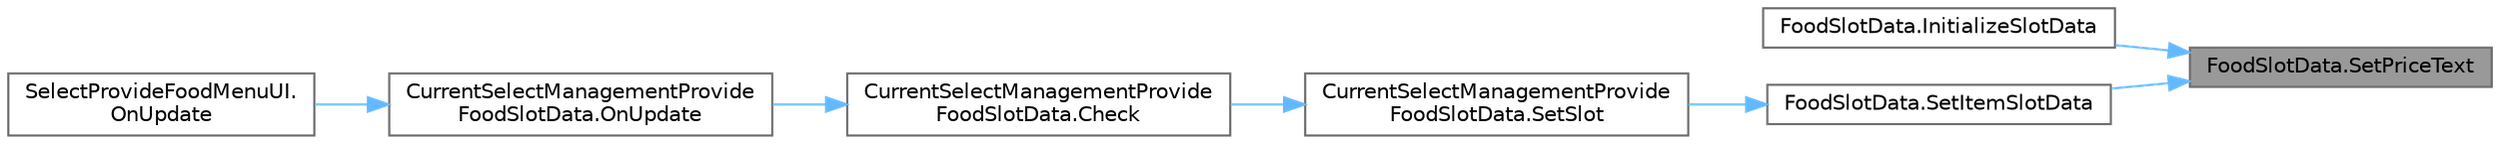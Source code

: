 digraph "FoodSlotData.SetPriceText"
{
 // LATEX_PDF_SIZE
  bgcolor="transparent";
  edge [fontname=Helvetica,fontsize=10,labelfontname=Helvetica,labelfontsize=10];
  node [fontname=Helvetica,fontsize=10,shape=box,height=0.2,width=0.4];
  rankdir="RL";
  Node1 [id="Node000001",label="FoodSlotData.SetPriceText",height=0.2,width=0.4,color="gray40", fillcolor="grey60", style="filled", fontcolor="black",tooltip=" "];
  Node1 -> Node2 [id="edge1_Node000001_Node000002",dir="back",color="steelblue1",style="solid",tooltip=" "];
  Node2 [id="Node000002",label="FoodSlotData.InitializeSlotData",height=0.2,width=0.4,color="grey40", fillcolor="white", style="filled",URL="$class_food_slot_data.html#a037856bc9bcaf98a50ace2dff1015d02",tooltip=" "];
  Node1 -> Node3 [id="edge2_Node000001_Node000003",dir="back",color="steelblue1",style="solid",tooltip=" "];
  Node3 [id="Node000003",label="FoodSlotData.SetItemSlotData",height=0.2,width=0.4,color="grey40", fillcolor="white", style="filled",URL="$class_food_slot_data.html#a28807d6e7b835fc5ad20478ef942e8c2",tooltip=" "];
  Node3 -> Node4 [id="edge3_Node000003_Node000004",dir="back",color="steelblue1",style="solid",tooltip=" "];
  Node4 [id="Node000004",label="CurrentSelectManagementProvide\lFoodSlotData.SetSlot",height=0.2,width=0.4,color="grey40", fillcolor="white", style="filled",URL="$class_current_select_management_provide_food_slot_data.html#a10fef029b89f114c60f1b505cd89da41",tooltip=" "];
  Node4 -> Node5 [id="edge4_Node000004_Node000005",dir="back",color="steelblue1",style="solid",tooltip=" "];
  Node5 [id="Node000005",label="CurrentSelectManagementProvide\lFoodSlotData.Check",height=0.2,width=0.4,color="grey40", fillcolor="white", style="filled",URL="$class_current_select_management_provide_food_slot_data.html#a5d3a4b9f0e84729d805c7502afa023f3",tooltip=" "];
  Node5 -> Node6 [id="edge5_Node000005_Node000006",dir="back",color="steelblue1",style="solid",tooltip=" "];
  Node6 [id="Node000006",label="CurrentSelectManagementProvide\lFoodSlotData.OnUpdate",height=0.2,width=0.4,color="grey40", fillcolor="white", style="filled",URL="$class_current_select_management_provide_food_slot_data.html#a304d9f4d69d35a441270c085e1eff544",tooltip=" "];
  Node6 -> Node7 [id="edge6_Node000006_Node000007",dir="back",color="steelblue1",style="solid",tooltip=" "];
  Node7 [id="Node000007",label="SelectProvideFoodMenuUI.\lOnUpdate",height=0.2,width=0.4,color="grey40", fillcolor="white", style="filled",URL="$class_select_provide_food_menu_u_i.html#adb348cb5cdebcad98b0e8892537469df",tooltip="常に動作"];
}
